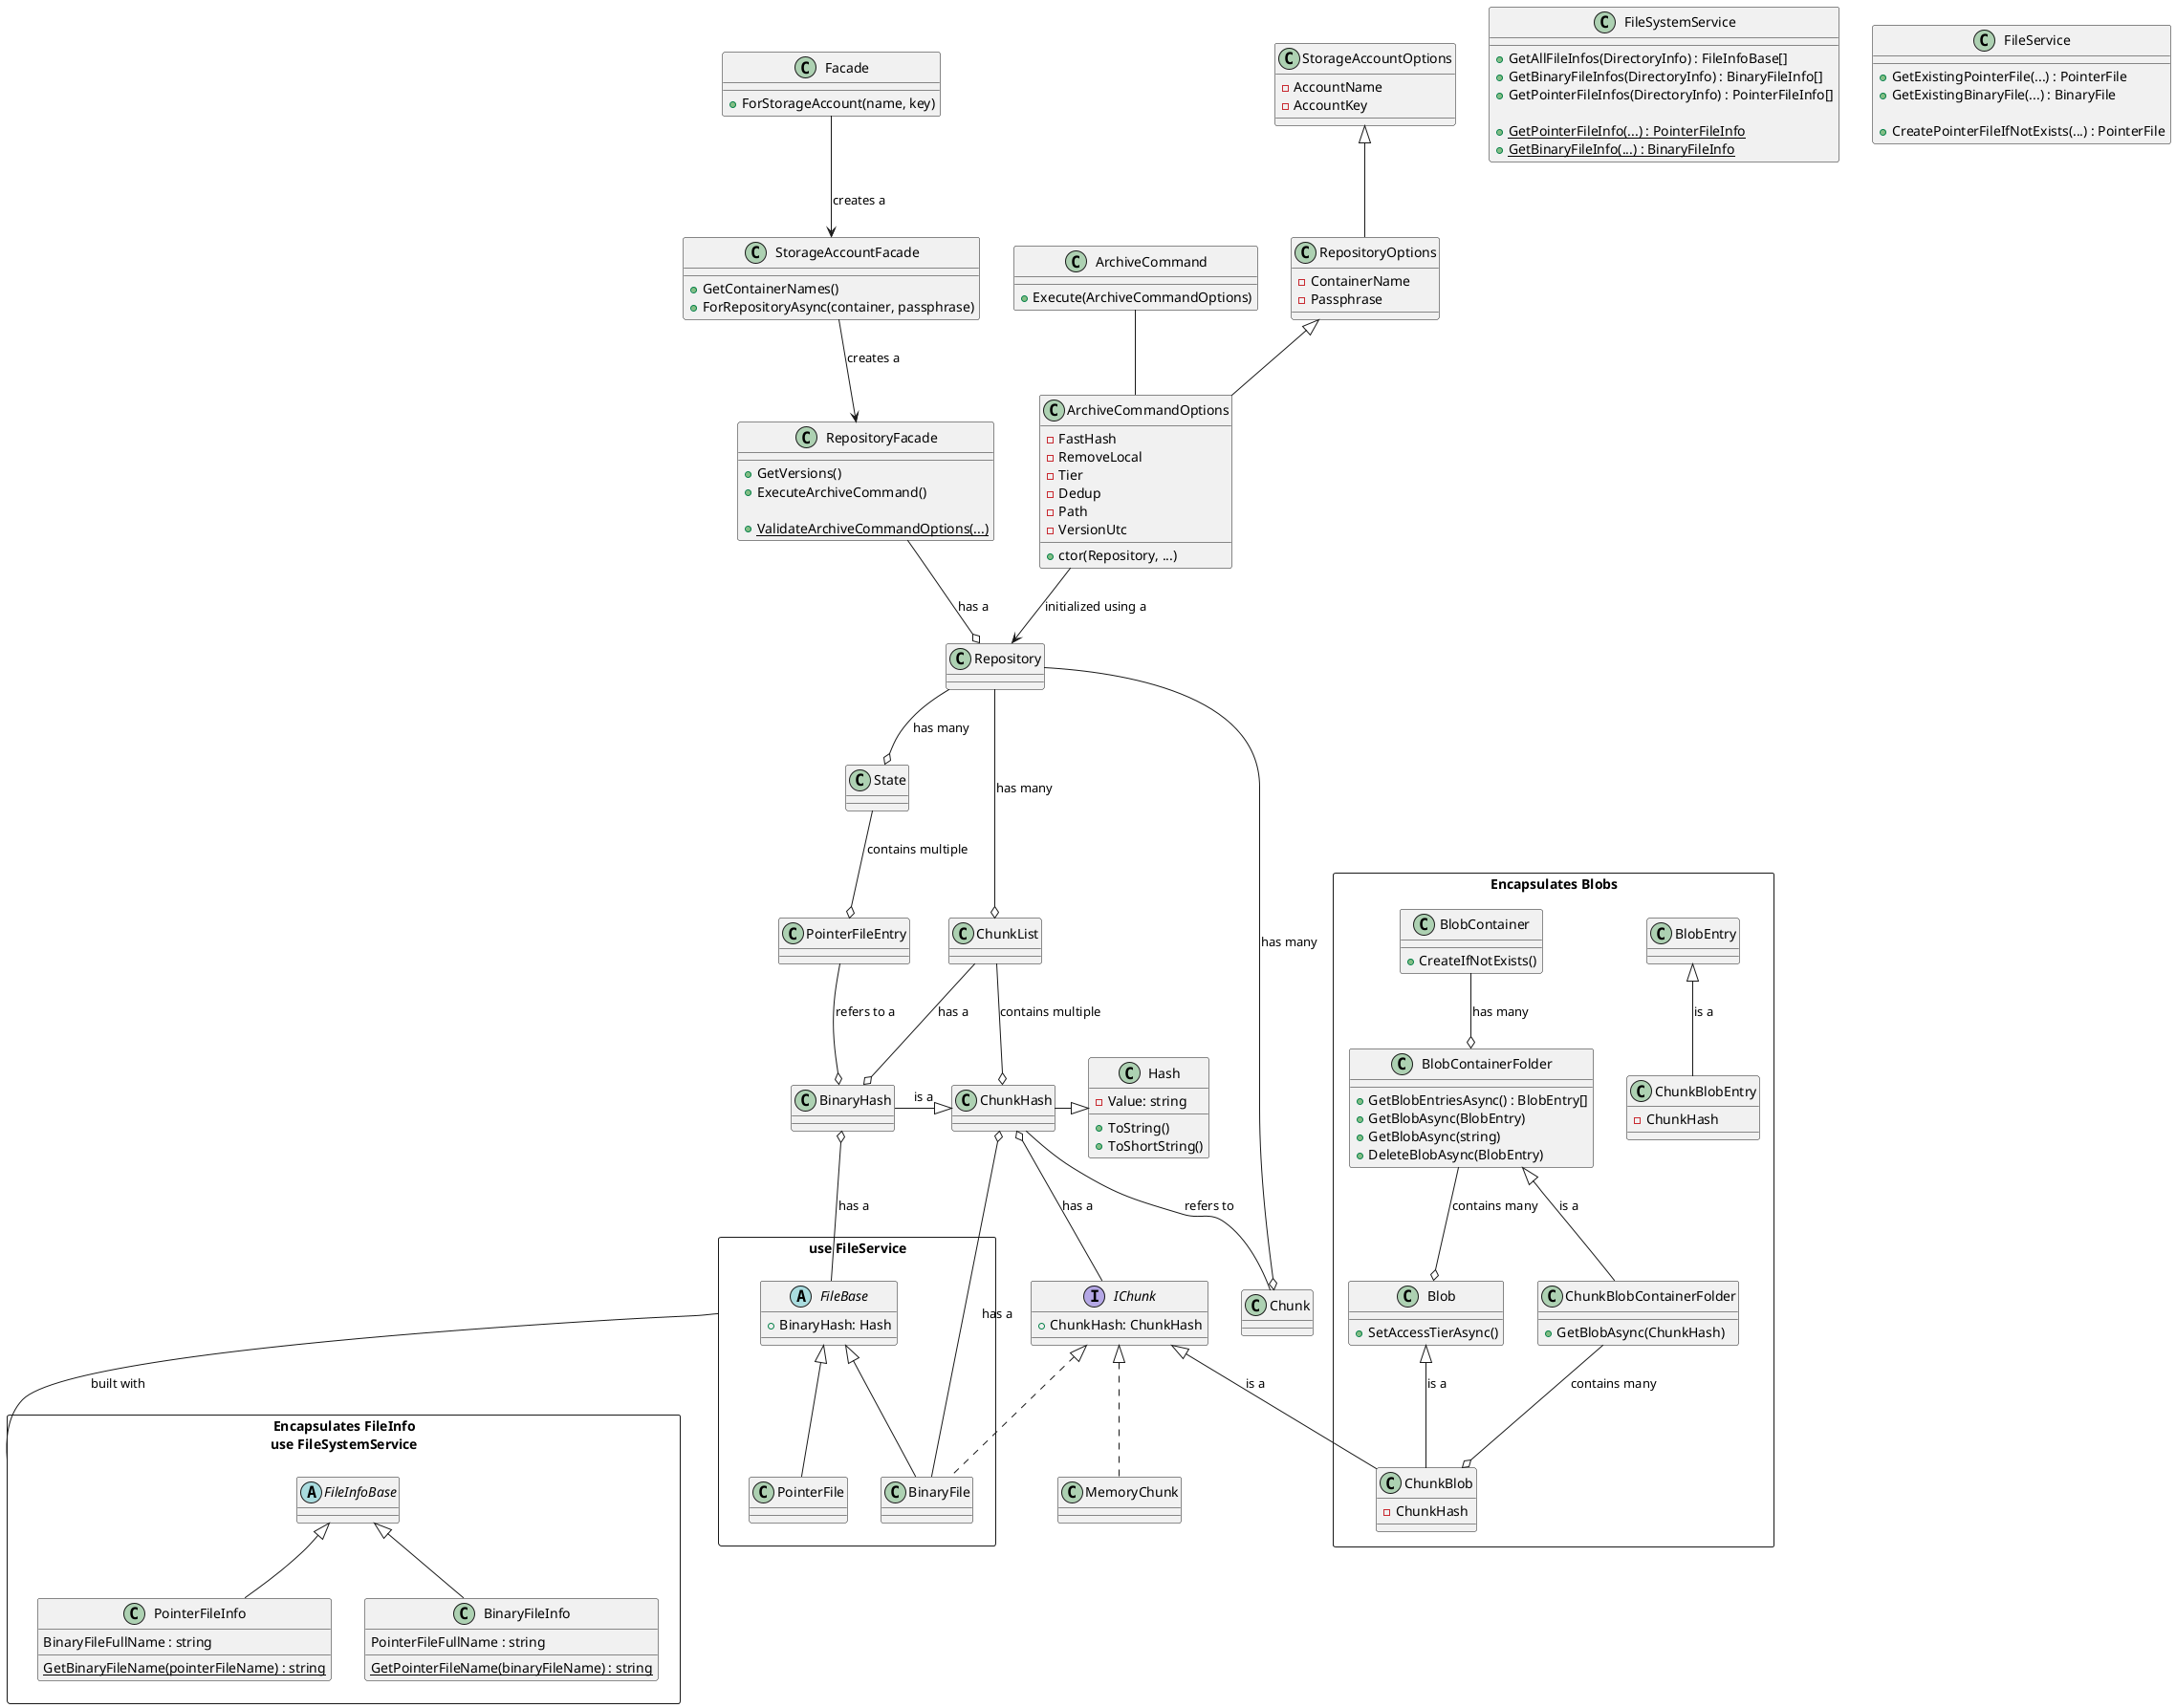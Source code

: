 @startuml

' --- MODELS

rectangle "use FileService" as FileServiceGroup {
    abstract class FileBase{
        +BinaryHash: Hash
    }
    class PointerFile
    class BinaryFile
}

interface IChunk{
    +ChunkHash: ChunkHash
}
class MemoryChunk

class Hash {
 -Value: string
 +ToString()
 +ToShortString()
}
class ChunkHash
class BinaryHash

rectangle "Encapsulates FileInfo\nuse FileSystemService" as FileSystemServiceGroup {
    abstract class FileInfoBase
    class PointerFileInfo {
        BinaryFileFullName : string
        {static} GetBinaryFileName(pointerFileName) : string
    }
    class BinaryFileInfo {
        PointerFileFullName : string
        {static} GetPointerFileName(binaryFileName) : string
    }
}

class FileSystemService {
    + GetAllFileInfos(DirectoryInfo) : FileInfoBase[]
    + GetBinaryFileInfos(DirectoryInfo) : BinaryFileInfo[]
    + GetPointerFileInfos(DirectoryInfo) : PointerFileInfo[]

    + {static} GetPointerFileInfo(...) : PointerFileInfo
    + {static} GetBinaryFileInfo(...) : BinaryFileInfo
}

class FileService {
    + GetExistingPointerFile(...) : PointerFile
    + GetExistingBinaryFile(...) : BinaryFile

    + CreatePointerFileIfNotExists(...) : PointerFile
}


' --- OPERATIONS 
class Facade {
 + ForStorageAccount(name, key)
}

class StorageAccountFacade {
 + GetContainerNames()
 + ForRepositoryAsync(container, passphrase)
}

class RepositoryFacade {
 + GetVersions()
 + ExecuteArchiveCommand()

 + {static} ValidateArchiveCommandOptions(...)
}

class Repository

class StorageAccountOptions {
 - AccountName
 - AccountKey
}

class RepositoryOptions {
 - ContainerName
 - Passphrase
}



rectangle "Encapsulates Blobs" {

    class BlobContainer {
        + CreateIfNotExists()
    }

    class BlobContainerFolder {
        + GetBlobEntriesAsync() : BlobEntry[]
        + GetBlobAsync(BlobEntry)
        + GetBlobAsync(string)
        + DeleteBlobAsync(BlobEntry)
    }

    class BlobEntry
    class Blob {
        + SetAccessTierAsync()
    }

    class ChunkBlobContainerFolder {
        + GetBlobAsync(ChunkHash)
    }
    class ChunkBlobEntry {
        - ChunkHash
    }
    class ChunkBlob {
        - ChunkHash
    }
}

BlobContainer --o BlobContainerFolder : "has many"

BlobContainerFolder --o Blob : "contains many"
ChunkBlobContainerFolder --o ChunkBlob : "contains many"

ChunkBlobContainerFolder -u-|> BlobContainerFolder : "is a"
ChunkBlobEntry -u-|> BlobEntry : "is a"
ChunkBlob -u-|> Blob : "is a"

ChunkBlob -u-|> IChunk : "is a"

class ArchiveCommandOptions {
 - FastHash
 - RemoveLocal
 - Tier
 - Dedup
 - Path
 - VersionUtc
 + ctor(Repository, ...)
}

class ArchiveCommand {
 + Execute(ArchiveCommandOptions)
}


' --- MODELS RELATIONSHIPS
Repository --o ChunkList : "has many"
Repository --o Chunk : "has many"
Repository --o State : "has many"

ChunkList --o ChunkHash : "contains multiple"
ChunkHash -- Chunk : "refers to"

State --o PointerFileEntry : "contains multiple"

PointerFileEntry --o BinaryHash : "refers to a"

ChunkList --o BinaryHash : "has a"

FileBase -u-o BinaryHash : "has a"

BinaryFile --o ChunkHash : "has a"


FileBase <|-- PointerFile

FileBase <|-- BinaryFile
BinaryFile..u|>IChunk

IChunk <|.. MemoryChunk

ChunkHash -r-|> Hash
BinaryHash -r-|> ChunkHash : "is a"

IChunk -u-o ChunkHash : "has a"


FileInfoBase<|-- PointerFileInfo
FileInfoBase<|-- BinaryFileInfo

' --- OPERATIONS RELATIONSHIPS
Facade --> StorageAccountFacade : "creates a"
StorageAccountFacade --> RepositoryFacade : "creates a"
RepositoryFacade --o Repository : "has a"

RepositoryOptions -u-|> StorageAccountOptions
ArchiveCommandOptions -u-|> RepositoryOptions 
ArchiveCommandOptions --> Repository : "initialized using a"

ArchiveCommand -- ArchiveCommandOptions

FileSystemServiceGroup -u- FileServiceGroup : "built with"

@enduml